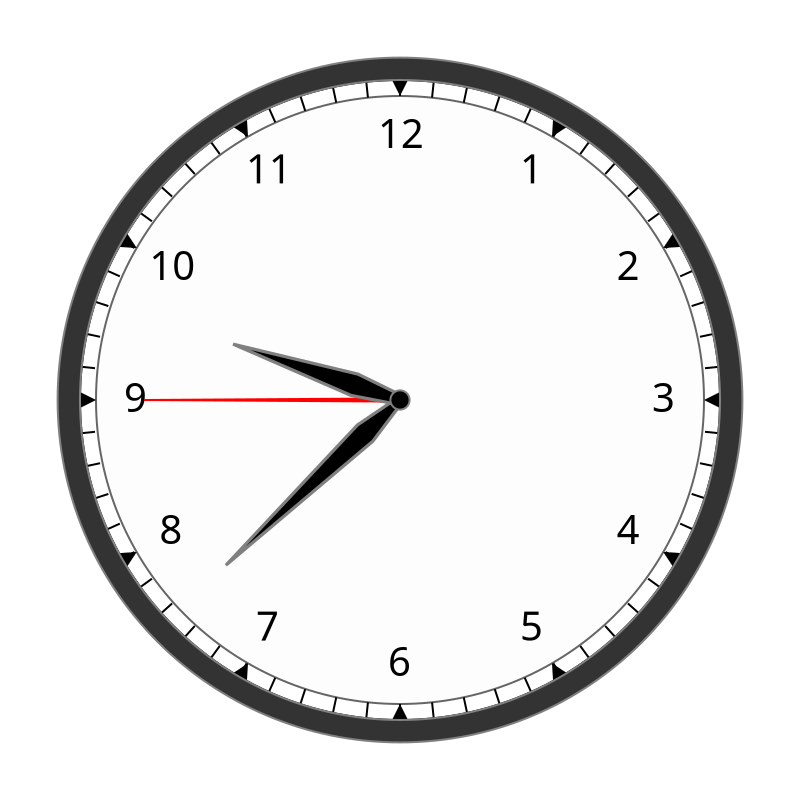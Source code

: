 {
  "$schema": "https://vega.github.io/schema/vega/v5.json",
  "width": 400,
  "height": 400,
  "signals": [
    {"name": "label", "value": ""},
    {"name": "centerX", "init": "width/2"},
    {"name": "centerY", "init": "height/2"},
    {"name": "radiusRef", "init": "min(width,height)*0.8"},
    {"name": "sizeFactor", "init": "radiusRef/400"},
    {"name": "outerRadius", "init": "radiusRef/2"},
    {"name": "innerRadius", "init": "radiusRef/2 - (10 * sizeFactor)"},
    {
      "name": "currentDate",
      "init": "now()",
      "on": [{"events": {"type": "timer", "throttle": 1000}, "update": "now()"}]
    },
    {
      "name": "currentHour",
      "init": "hours(currentDate)+minutes(currentDate)/60",
      "on": [
        {
          "events": {"signal": "currentDate"},
          "update": "hours(currentDate)+minutes(currentDate)/60"
        }
      ]
    },
    {
      "name": "currentMinute",
      "init": "minutes(currentDate)+seconds(currentDate)/60",
      "on": [
        {
          "events": {"signal": "currentDate"},
          "update": "minutes(currentDate)+seconds(currentDate)/60"
        }
      ]
    },
    {
      "name": "currentSecond",
      "init": "seconds(currentDate)",
      "on": [
        {"events": {"signal": "currentDate"}, "update": "seconds(currentDate)"}
      ]
    }
  ],
  "data": [
    {
      "name": "hours",
      "transform": [
        {"type": "sequence", "start": 0, "stop": 12, "step": 1, "as": "hour"},
        {
          "type": "formula",
          "expr": "centerX - cos(PI/2 + (datum.hour * PI/6)) * (outerRadius - (outerRadius-innerRadius)/2)",
          "as": "x"
        },
        {
          "type": "formula",
          "expr": "centerY - sin(PI/2 + (datum.hour * PI/6)) * (outerRadius - (outerRadius-innerRadius)/2)",
          "as": "y"
        },
        {
          "type": "formula",
          "expr": "centerX - cos(PI/2 + (datum.hour * PI/6)) * (innerRadius - 25 * max(sizeFactor, 0.4))",
          "as": "xHour"
        },
        {
          "type": "formula",
          "expr": "centerY - sin(PI/2 + (datum.hour * PI/6)) * (innerRadius - 25 * max(sizeFactor, 0.4))",
          "as": "yHour"
        }
      ]
    },
    {
      "name": "minutes",
      "transform": [
        {"type": "sequence", "start": 0, "stop": 60, "step": 1, "as": "minute"},
        {
          "type": "formula",
          "expr": "centerX - cos(PI/2 + (datum.minute * PI/30)) * (outerRadius - (outerRadius-innerRadius)/3)",
          "as": "x"
        },
        {
          "type": "formula",
          "expr": "centerY - sin(PI/2 + (datum.minute * PI/30)) * (outerRadius - (outerRadius-innerRadius)/2)",
          "as": "y"
        }
      ]
    }
  ],
  "scales": [
    {
      "name": "hourScale",
      "domain": {"data": "hours", "field": "hour"},
      "range": [0, {"signal": "2*PI"}]
    },
    {
      "name": "minutesScale",
      "domain": {"data": "minutes", "field": "minute"},
      "range": [0, {"signal": "2*PI"}]
    }
  ],
  "marks": [
    {
      "type": "arc",
      "encode": {
        "enter": {
          "x": {"signal": "centerX"},
          "y": {"signal": "centerY"},
          "startAngle": {"value": 0},
          "endAngle": {"signal": "2*PI"},
          "outerRadius": {"signal": "outerRadius"},
          "fill": {"value": "transparent"},
          "stroke": {"value": "black"}
        }
      }
    },
    {
      "type": "arc",
      "encode": {
        "enter": {
          "x": {"signal": "centerX"},
          "y": {"signal": "centerY"},
          "startAngle": {"value": 0},
          "endAngle": {"signal": "2*PI"},
          "outerRadius": {"signal": "innerRadius"},
          "fill": {"value": "#FCFCFC"},
          "opacity": {"value": 0.6},
          "stroke": {"value": "black"}
        }
      }
    },
    {
      "type": "symbol",
      "from": {"data": "minutes"},
      "encode": {
        "enter": {
          "size": {"signal": "pow(2*sizeFactor, 2)"},
          "x": {"field": "x"},
          "y": {"field": "y"},
          "angle": {"signal": "datum.minute*6"},
          "shape": {"value": "m 0 -5 v 10"},
          "stroke": {"value": "black"}
        }
      }
    },
    {
      "type": "symbol",
      "from": {"data": "hours"},
      "encode": {
        "enter": {
          "size": {"signal": "pow(2*sizeFactor, 2)"},
          "angle": {"signal": "datum.hour*30"},
          "shape": {"value": "m -5 -5 h 10 l -5 10 l -5 -10 Z"},
          "x": {"field": "x"},
          "y": {"field": "y"},
          "fill": {"value": "black"}
        }
      }
    },
    {
      "type": "text",
      "from": {"data": "hours"},
      "encode": {
        "enter": {
          "x": {"field": "xHour"},
          "y": {"field": "yHour"},
          "align": {"value": "center"},
          "baseline": {"value": "middle"},
          "text": {"signal": "datum.hour === 0 ? 12 : datum.hour"},
          "fontSize": {"signal": "25*max(sizeFactor, 0.4)"}
        }
      }
    },
    {
      "type": "symbol",
      "encode": {
        "enter": {
          "size": {"signal": "pow(2*sizeFactor, 2)"},
          "shape": {"value": "M 0 0 h-1 l 1 -160 l 1 160 h-1"},
          "x": {"signal": "centerX"},
          "y": {"signal": "centerY"},
          "fill": {"value": "red"},
          "stroke": {"value": "red"},
          "strokeSize": {"value": 2},
          "strokeCap": {"value": "round"}
        },
        "update": {"angle": {"signal": "currentSecond*6"}}
      }
    },
    {
      "type": "symbol",
      "encode": {
        "enter": {
          "size": {"signal": "pow(2*sizeFactor, 2)"},
          "shape": {
            "value": "M 0 0 h -2 l -5 -30 l 7 -120 l 7 120 l -5 30 h -2 "
          },
          "x": {"signal": "centerX"},
          "y": {"signal": "centerY"},
          "fill": {"value": "black"},
          "stroke": {"value": "grey"},
          "strokeCap": {"value": "round"},
          "strokeWidth": {"signal": "2* min(sizeFactor, 1)"}
        },
        "update": {"angle": {"signal": "currentMinute*6"}}
      }
    },
    {
      "type": "symbol",
      "name": "hourNeedle",
      "encode": {
        "enter": {
          "size": {"signal": "pow(2*sizeFactor, 2)"},
          "shape": {"value": "M 0 0 h-3 l -4 -30 l 7 -80 l 7 80 l -4 30 h -3"},
          "x": {"signal": "centerX"},
          "y": {"signal": "centerY"},
          "fill": {"value": "black"},
          "stroke": {"value": "grey"},
          "strokeCap": {"value": "round"},
          "strokeWidth": {"signal": "2* min(sizeFactor, 1)"},
          "zIndex": {"value": 1}
        },
        "update": {"angle": {"signal": "currentHour*30"}}
      }
    },
    {
      "type": "text",
      "from": {"data": "hourNeedle"},
      "encode": {
        "enter": {
          "x": {"signal": "centerX"},
          "y": {
            "signal": "centerY + (datum.angle > 270 || datum.angle < 90? 25 : -25 )* sizeFactor"
          },
          "text": {"signal": "label"},
          "align": {"value": "center"},
          "baseline": {"value": "middle"},
          "fontSize": {"signal": "20*sizeFactor"}
        }
      }
    },
    {
      "type": "arc",
      "encode": {
        "enter": {
          "x": {"signal": "centerX"},
          "y": {"signal": "centerY"},
          "startAngle": {"value": 0},
          "endAngle": {"signal": "2*PI"},
          "outerRadius": {"signal": "6*sizeFactor"},
          "fill": {"value": "black"},
          "stroke": {"value": "grey"},
          "zIndex": {"value": 1}
        }
      }
    },
    {
      "type": "arc",
      "encode": {
        "enter": {
          "x": {"signal": "centerX"},
          "y": {"signal": "centerY"},
          "startAngle": {"value": 0},
          "endAngle": {"signal": "2*PI"},
          "innerRadius": {"signal": "outerRadius"},
          "outerRadius": {"signal": "outerRadius + 14 * sizeFactor"},
          "fill": {"value": "#333"},
          "stroke": {"value": "grey"}
        }
      }
    }
  ]
}
